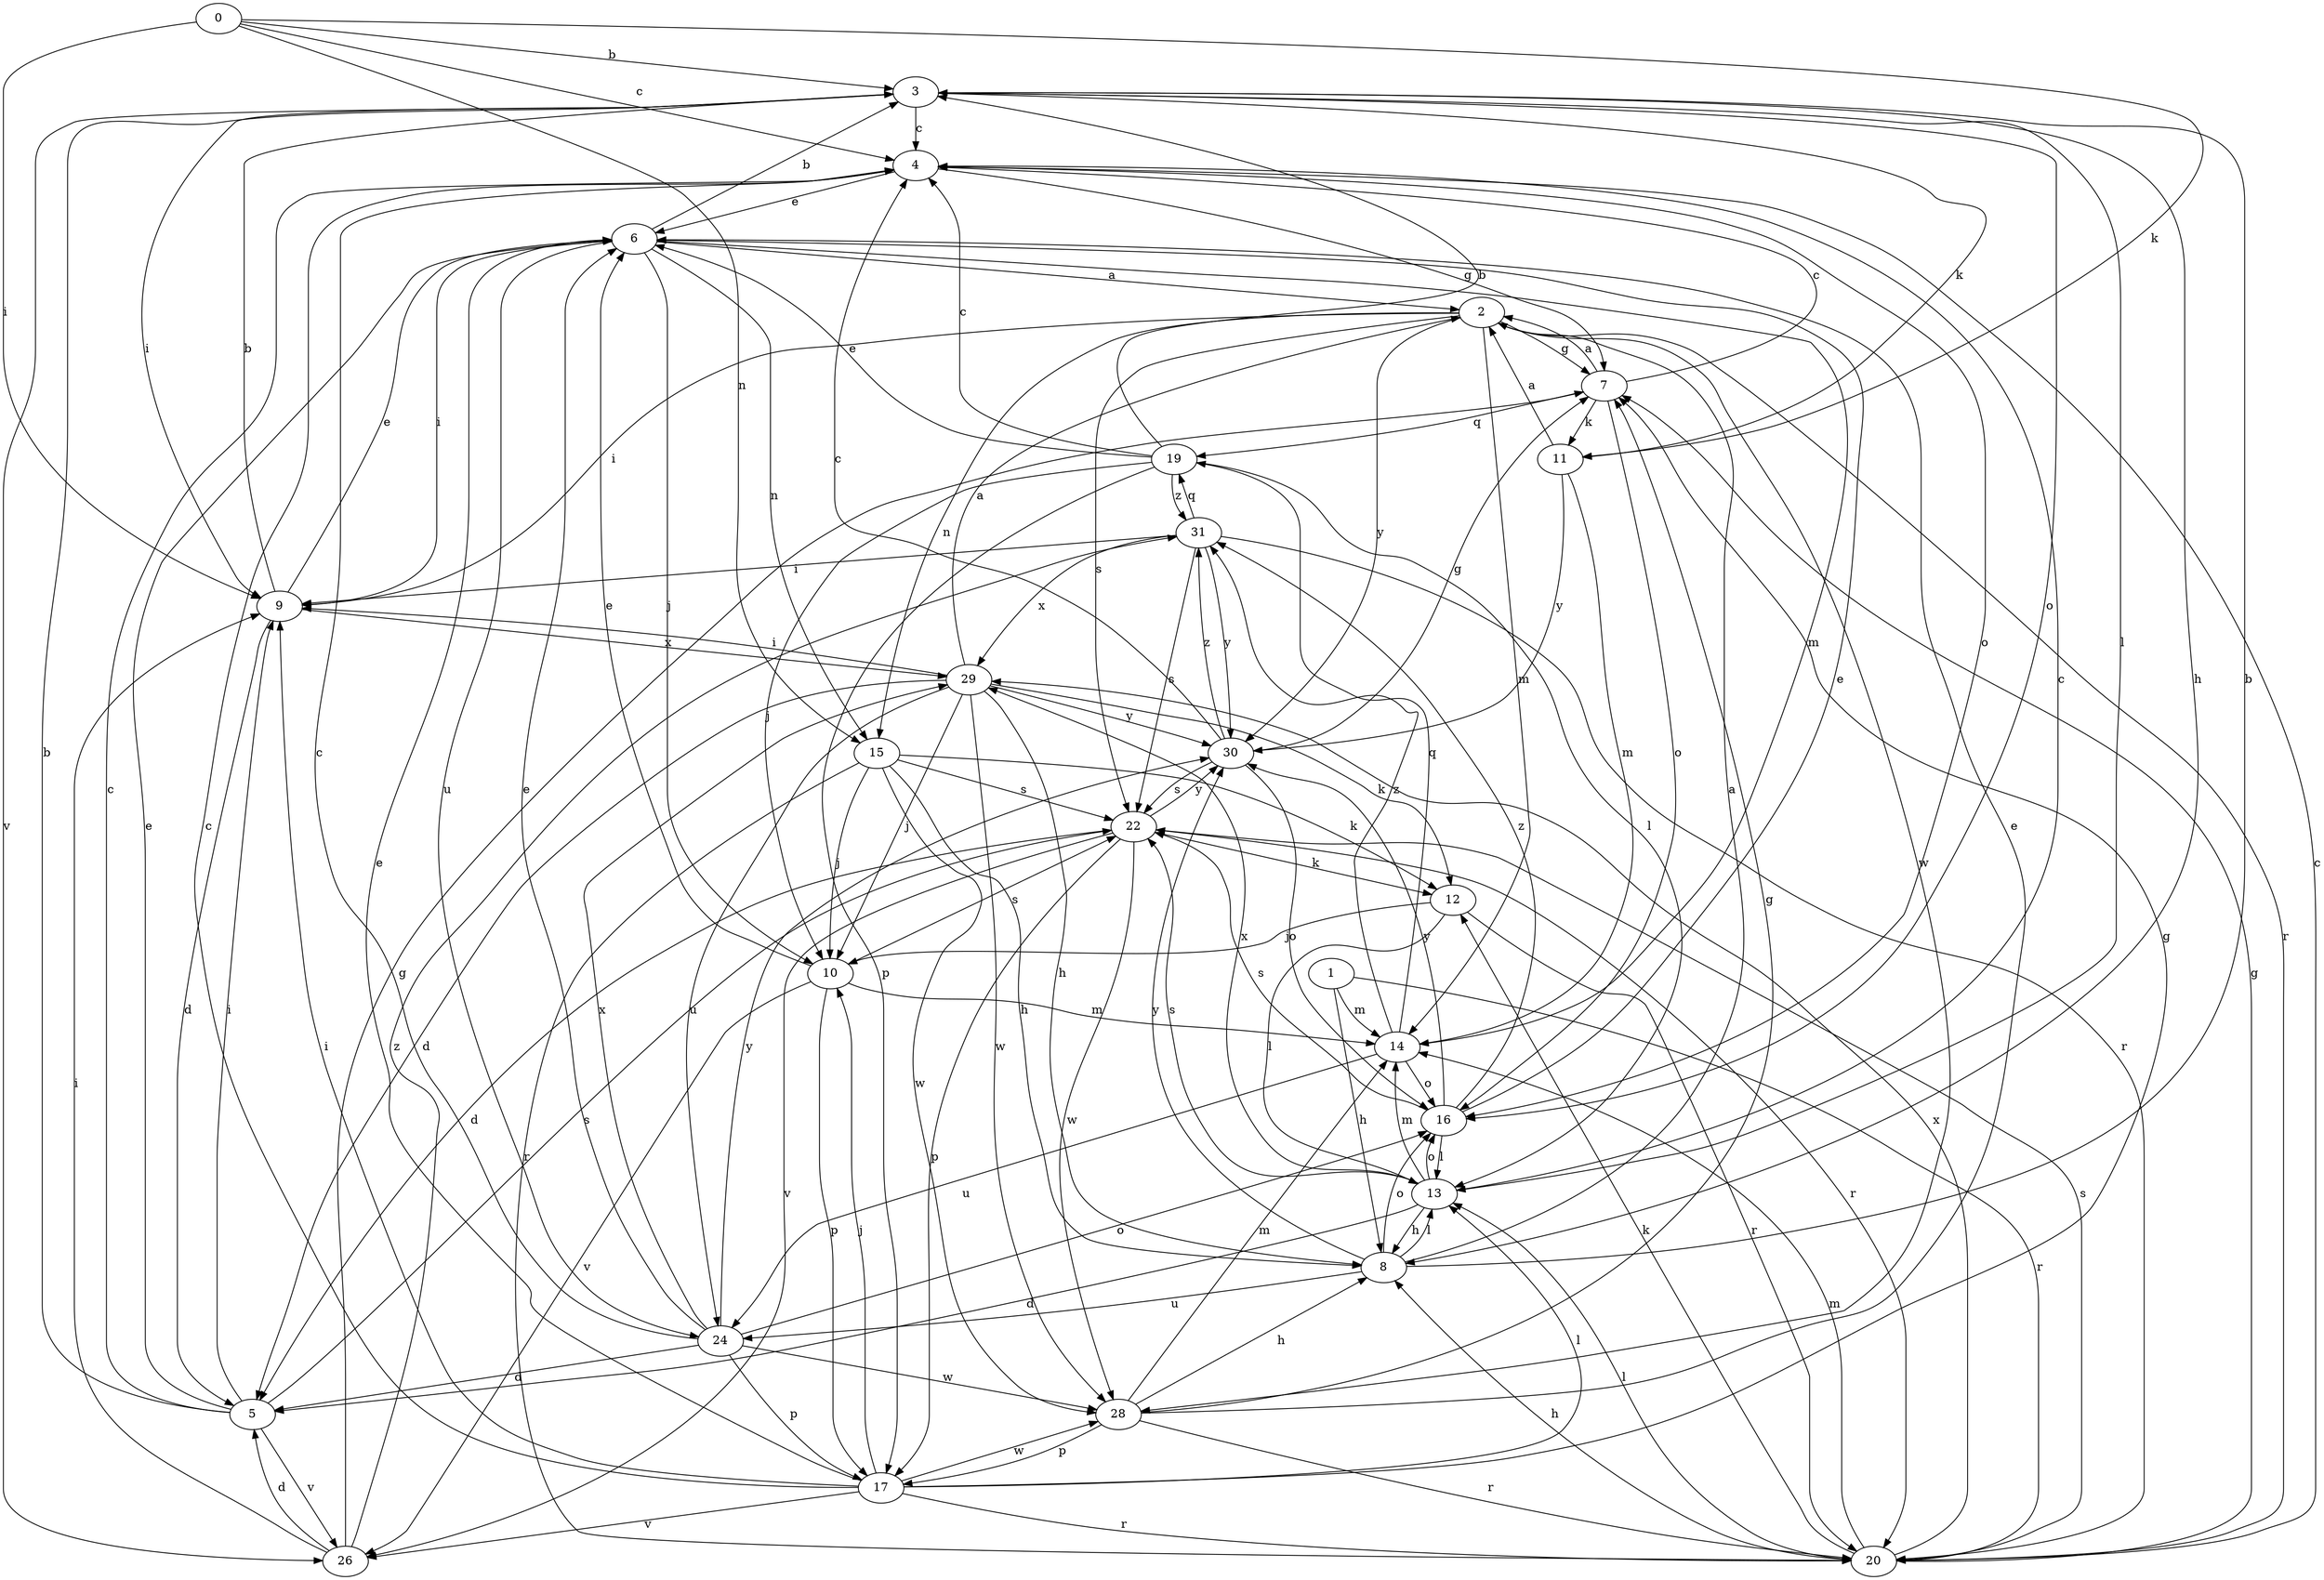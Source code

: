 strict digraph  {
0;
1;
2;
3;
4;
5;
6;
7;
8;
9;
10;
11;
12;
13;
14;
15;
16;
17;
19;
20;
22;
24;
26;
28;
29;
30;
31;
0 -> 3  [label=b];
0 -> 4  [label=c];
0 -> 9  [label=i];
0 -> 11  [label=k];
0 -> 15  [label=n];
1 -> 8  [label=h];
1 -> 14  [label=m];
1 -> 20  [label=r];
2 -> 7  [label=g];
2 -> 9  [label=i];
2 -> 14  [label=m];
2 -> 15  [label=n];
2 -> 20  [label=r];
2 -> 22  [label=s];
2 -> 28  [label=w];
2 -> 30  [label=y];
3 -> 4  [label=c];
3 -> 8  [label=h];
3 -> 9  [label=i];
3 -> 11  [label=k];
3 -> 13  [label=l];
3 -> 16  [label=o];
3 -> 26  [label=v];
4 -> 6  [label=e];
4 -> 7  [label=g];
4 -> 16  [label=o];
5 -> 3  [label=b];
5 -> 4  [label=c];
5 -> 6  [label=e];
5 -> 9  [label=i];
5 -> 22  [label=s];
5 -> 26  [label=v];
6 -> 2  [label=a];
6 -> 3  [label=b];
6 -> 9  [label=i];
6 -> 10  [label=j];
6 -> 14  [label=m];
6 -> 15  [label=n];
6 -> 24  [label=u];
7 -> 2  [label=a];
7 -> 4  [label=c];
7 -> 11  [label=k];
7 -> 16  [label=o];
7 -> 19  [label=q];
8 -> 2  [label=a];
8 -> 3  [label=b];
8 -> 13  [label=l];
8 -> 16  [label=o];
8 -> 24  [label=u];
8 -> 30  [label=y];
9 -> 3  [label=b];
9 -> 5  [label=d];
9 -> 6  [label=e];
9 -> 29  [label=x];
10 -> 6  [label=e];
10 -> 14  [label=m];
10 -> 17  [label=p];
10 -> 22  [label=s];
10 -> 26  [label=v];
11 -> 2  [label=a];
11 -> 14  [label=m];
11 -> 30  [label=y];
12 -> 10  [label=j];
12 -> 13  [label=l];
12 -> 20  [label=r];
13 -> 4  [label=c];
13 -> 5  [label=d];
13 -> 8  [label=h];
13 -> 14  [label=m];
13 -> 16  [label=o];
13 -> 22  [label=s];
13 -> 29  [label=x];
14 -> 16  [label=o];
14 -> 19  [label=q];
14 -> 24  [label=u];
14 -> 31  [label=z];
15 -> 8  [label=h];
15 -> 10  [label=j];
15 -> 12  [label=k];
15 -> 20  [label=r];
15 -> 22  [label=s];
15 -> 28  [label=w];
16 -> 6  [label=e];
16 -> 13  [label=l];
16 -> 22  [label=s];
16 -> 30  [label=y];
16 -> 31  [label=z];
17 -> 4  [label=c];
17 -> 6  [label=e];
17 -> 7  [label=g];
17 -> 9  [label=i];
17 -> 10  [label=j];
17 -> 13  [label=l];
17 -> 20  [label=r];
17 -> 26  [label=v];
17 -> 28  [label=w];
19 -> 3  [label=b];
19 -> 4  [label=c];
19 -> 6  [label=e];
19 -> 10  [label=j];
19 -> 13  [label=l];
19 -> 17  [label=p];
19 -> 31  [label=z];
20 -> 4  [label=c];
20 -> 7  [label=g];
20 -> 8  [label=h];
20 -> 12  [label=k];
20 -> 13  [label=l];
20 -> 14  [label=m];
20 -> 22  [label=s];
20 -> 29  [label=x];
22 -> 5  [label=d];
22 -> 12  [label=k];
22 -> 17  [label=p];
22 -> 20  [label=r];
22 -> 26  [label=v];
22 -> 28  [label=w];
22 -> 30  [label=y];
24 -> 4  [label=c];
24 -> 5  [label=d];
24 -> 6  [label=e];
24 -> 16  [label=o];
24 -> 17  [label=p];
24 -> 28  [label=w];
24 -> 29  [label=x];
24 -> 30  [label=y];
26 -> 5  [label=d];
26 -> 7  [label=g];
26 -> 9  [label=i];
26 -> 31  [label=z];
28 -> 6  [label=e];
28 -> 7  [label=g];
28 -> 8  [label=h];
28 -> 14  [label=m];
28 -> 17  [label=p];
28 -> 20  [label=r];
29 -> 2  [label=a];
29 -> 5  [label=d];
29 -> 8  [label=h];
29 -> 9  [label=i];
29 -> 10  [label=j];
29 -> 12  [label=k];
29 -> 24  [label=u];
29 -> 28  [label=w];
29 -> 30  [label=y];
30 -> 4  [label=c];
30 -> 7  [label=g];
30 -> 16  [label=o];
30 -> 22  [label=s];
30 -> 31  [label=z];
31 -> 9  [label=i];
31 -> 19  [label=q];
31 -> 20  [label=r];
31 -> 22  [label=s];
31 -> 29  [label=x];
31 -> 30  [label=y];
}
